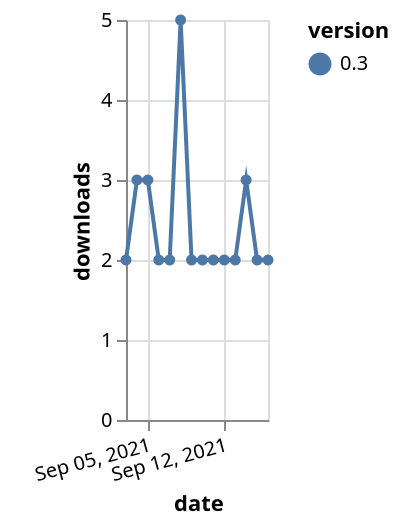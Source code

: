 {"$schema": "https://vega.github.io/schema/vega-lite/v5.json", "description": "A simple bar chart with embedded data.", "data": {"values": [{"date": "2021-09-03", "total": 4610, "delta": 2, "version": "0.3"}, {"date": "2021-09-04", "total": 4613, "delta": 3, "version": "0.3"}, {"date": "2021-09-05", "total": 4616, "delta": 3, "version": "0.3"}, {"date": "2021-09-06", "total": 4618, "delta": 2, "version": "0.3"}, {"date": "2021-09-07", "total": 4620, "delta": 2, "version": "0.3"}, {"date": "2021-09-08", "total": 4625, "delta": 5, "version": "0.3"}, {"date": "2021-09-09", "total": 4627, "delta": 2, "version": "0.3"}, {"date": "2021-09-10", "total": 4629, "delta": 2, "version": "0.3"}, {"date": "2021-09-11", "total": 4631, "delta": 2, "version": "0.3"}, {"date": "2021-09-12", "total": 4633, "delta": 2, "version": "0.3"}, {"date": "2021-09-13", "total": 4635, "delta": 2, "version": "0.3"}, {"date": "2021-09-14", "total": 4638, "delta": 3, "version": "0.3"}, {"date": "2021-09-15", "total": 4640, "delta": 2, "version": "0.3"}, {"date": "2021-09-16", "total": 4642, "delta": 2, "version": "0.3"}]}, "width": "container", "mark": {"type": "line", "point": {"filled": true}}, "encoding": {"x": {"field": "date", "type": "temporal", "timeUnit": "yearmonthdate", "title": "date", "axis": {"labelAngle": -15}}, "y": {"field": "delta", "type": "quantitative", "title": "downloads"}, "color": {"field": "version", "type": "nominal"}, "tooltip": {"field": "delta"}}}